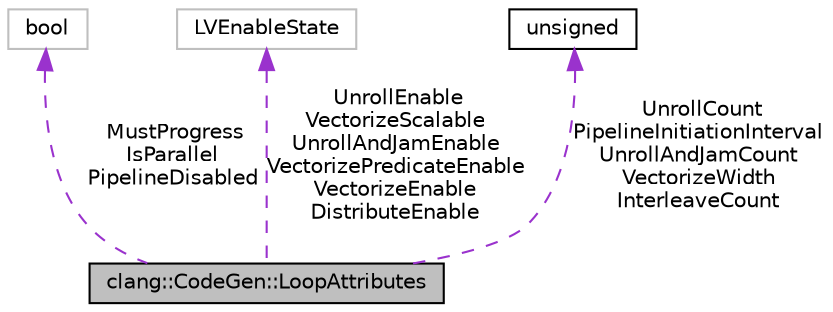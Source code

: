 digraph "clang::CodeGen::LoopAttributes"
{
 // LATEX_PDF_SIZE
  bgcolor="transparent";
  edge [fontname="Helvetica",fontsize="10",labelfontname="Helvetica",labelfontsize="10"];
  node [fontname="Helvetica",fontsize="10",shape=record];
  Node1 [label="clang::CodeGen::LoopAttributes",height=0.2,width=0.4,color="black", fillcolor="grey75", style="filled", fontcolor="black",tooltip="Attributes that may be specified on loops."];
  Node2 -> Node1 [dir="back",color="darkorchid3",fontsize="10",style="dashed",label=" MustProgress\nIsParallel\nPipelineDisabled" ,fontname="Helvetica"];
  Node2 [label="bool",height=0.2,width=0.4,color="grey75",tooltip=" "];
  Node3 -> Node1 [dir="back",color="darkorchid3",fontsize="10",style="dashed",label=" UnrollEnable\nVectorizeScalable\nUnrollAndJamEnable\nVectorizePredicateEnable\nVectorizeEnable\nDistributeEnable" ,fontname="Helvetica"];
  Node3 [label="LVEnableState",height=0.2,width=0.4,color="grey75",tooltip=" "];
  Node4 -> Node1 [dir="back",color="darkorchid3",fontsize="10",style="dashed",label=" UnrollCount\nPipelineInitiationInterval\nUnrollAndJamCount\nVectorizeWidth\nInterleaveCount" ,fontname="Helvetica"];
  Node4 [label="unsigned",height=0.2,width=0.4,color="black",URL="$classunsigned.html",tooltip=" "];
}

